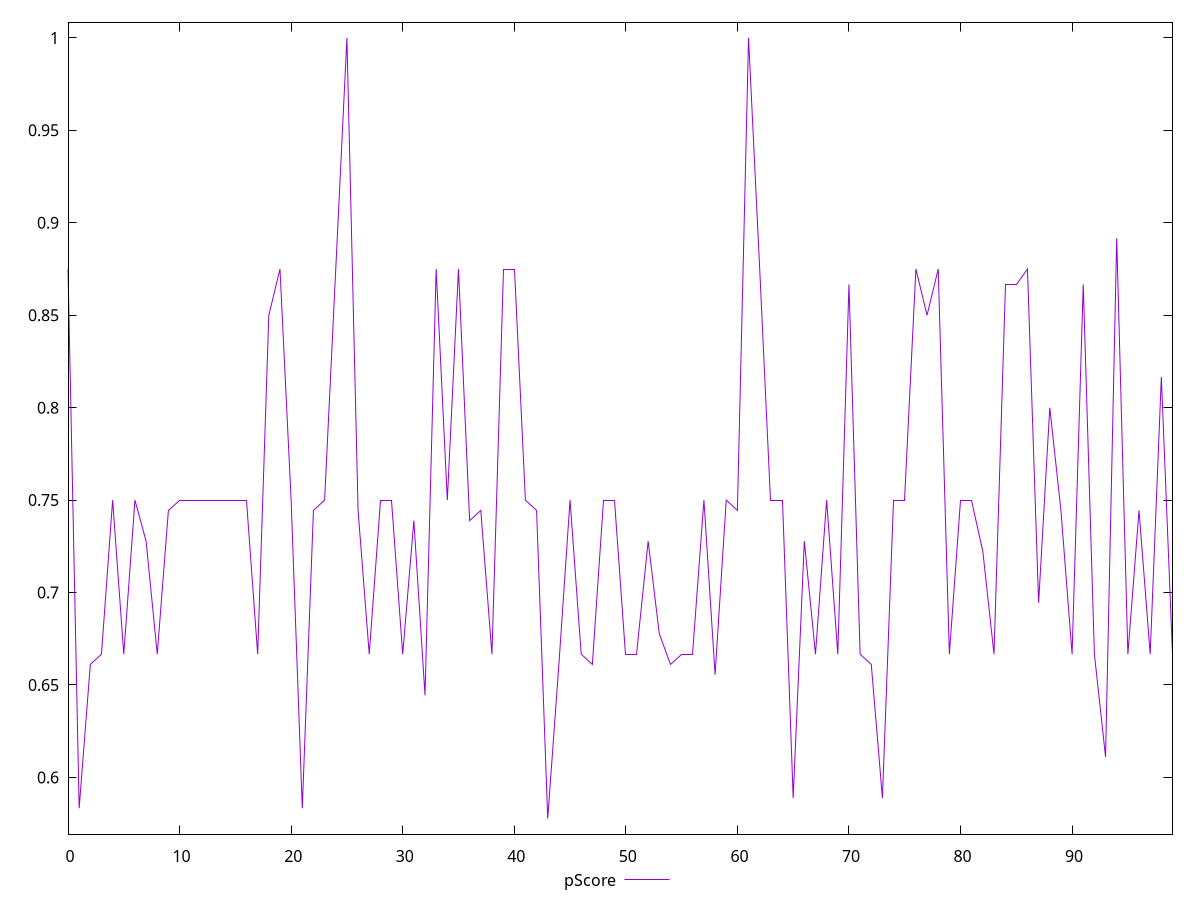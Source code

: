 reset

$pScore <<EOF
0 0.875
1 0.5833333333333334
2 0.6611111111111111
3 0.6666666666666666
4 0.75
5 0.6666666666666666
6 0.75
7 0.7277777777777777
8 0.6666666666666666
9 0.7444444444444445
10 0.75
11 0.75
12 0.75
13 0.75
14 0.75
15 0.75
16 0.75
17 0.6666666666666666
18 0.85
19 0.875
20 0.75
21 0.5833333333333334
22 0.7444444444444445
23 0.75
24 0.875
25 1
26 0.7444444444444445
27 0.6666666666666666
28 0.75
29 0.75
30 0.6666666666666666
31 0.7388888888888889
32 0.6444444444444445
33 0.875
34 0.75
35 0.875
36 0.7388888888888889
37 0.7444444444444445
38 0.6666666666666666
39 0.875
40 0.875
41 0.75
42 0.7444444444444445
43 0.5777777777777777
44 0.6611111111111111
45 0.75
46 0.6666666666666666
47 0.6611111111111111
48 0.75
49 0.75
50 0.6666666666666666
51 0.6666666666666666
52 0.7277777777777777
53 0.6777777777777778
54 0.6611111111111111
55 0.6666666666666666
56 0.6666666666666666
57 0.75
58 0.6555555555555556
59 0.75
60 0.7444444444444445
61 1
62 0.875
63 0.75
64 0.75
65 0.5888888888888889
66 0.7277777777777777
67 0.6666666666666666
68 0.75
69 0.6666666666666666
70 0.8666666666666667
71 0.6666666666666666
72 0.6611111111111111
73 0.5888888888888889
74 0.75
75 0.75
76 0.875
77 0.85
78 0.875
79 0.6666666666666666
80 0.75
81 0.75
82 0.7222222222222222
83 0.6666666666666666
84 0.8666666666666667
85 0.8666666666666667
86 0.875
87 0.6944444444444444
88 0.8
89 0.7444444444444445
90 0.6666666666666666
91 0.8666666666666667
92 0.6666666666666666
93 0.6111111111111112
94 0.8916666666666666
95 0.6666666666666666
96 0.7444444444444445
97 0.6666666666666666
98 0.8166666666666667
99 0.6666666666666666
EOF

set key outside below
set xrange [0:99]
set yrange [0.5693333333333332:1.0084444444444445]
set trange [0.5693333333333332:1.0084444444444445]
set terminal svg size 640, 500 enhanced background rgb 'white'
set output "report_00013_2021-02-09T12-04-24.940Z/uses-webp-images/samples/pages/pScore/values.svg"

plot $pScore title "pScore" with line

reset
